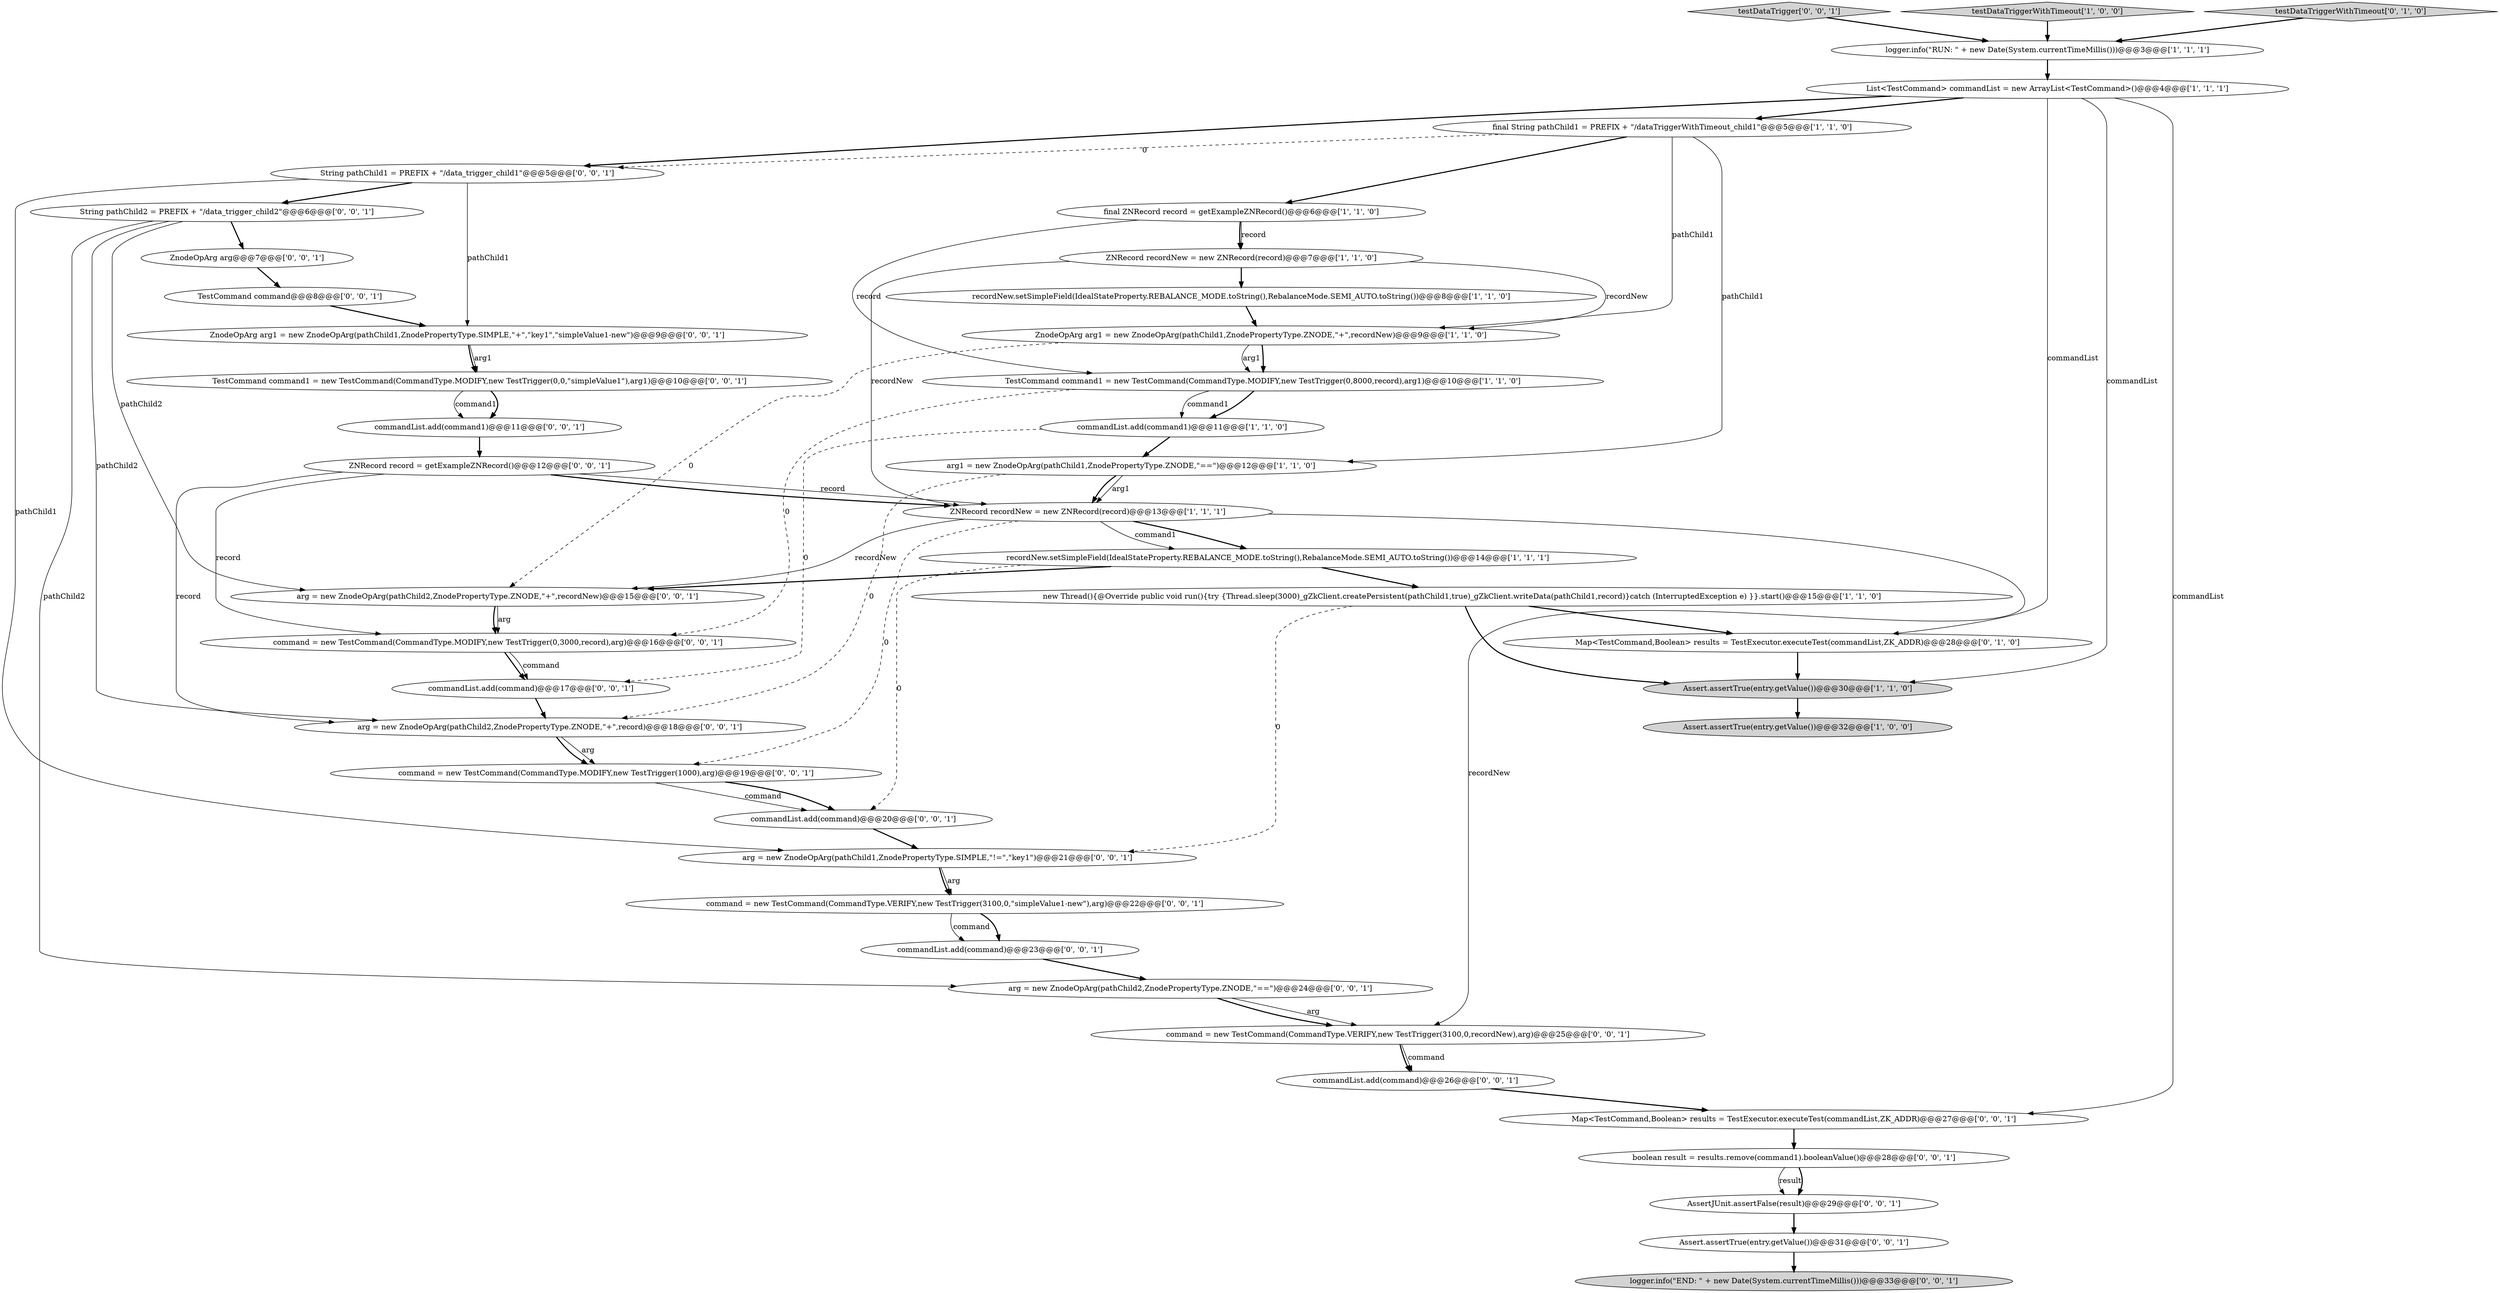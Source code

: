 digraph {
8 [style = filled, label = "logger.info(\"RUN: \" + new Date(System.currentTimeMillis()))@@@3@@@['1', '1', '1']", fillcolor = white, shape = ellipse image = "AAA0AAABBB1BBB"];
37 [style = filled, label = "Assert.assertTrue(entry.getValue())@@@31@@@['0', '0', '1']", fillcolor = white, shape = ellipse image = "AAA0AAABBB3BBB"];
35 [style = filled, label = "command = new TestCommand(CommandType.VERIFY,new TestTrigger(3100,0,\"simpleValue1-new\"),arg)@@@22@@@['0', '0', '1']", fillcolor = white, shape = ellipse image = "AAA0AAABBB3BBB"];
3 [style = filled, label = "ZNRecord recordNew = new ZNRecord(record)@@@13@@@['1', '1', '1']", fillcolor = white, shape = ellipse image = "AAA0AAABBB1BBB"];
11 [style = filled, label = "new Thread(){@Override public void run(){try {Thread.sleep(3000)_gZkClient.createPersistent(pathChild1,true)_gZkClient.writeData(pathChild1,record)}catch (InterruptedException e) }}.start()@@@15@@@['1', '1', '0']", fillcolor = white, shape = ellipse image = "AAA0AAABBB1BBB"];
12 [style = filled, label = "final ZNRecord record = getExampleZNRecord()@@@6@@@['1', '1', '0']", fillcolor = white, shape = ellipse image = "AAA0AAABBB1BBB"];
36 [style = filled, label = "logger.info(\"END: \" + new Date(System.currentTimeMillis()))@@@33@@@['0', '0', '1']", fillcolor = lightgray, shape = ellipse image = "AAA0AAABBB3BBB"];
23 [style = filled, label = "ZnodeOpArg arg@@@7@@@['0', '0', '1']", fillcolor = white, shape = ellipse image = "AAA0AAABBB3BBB"];
32 [style = filled, label = "arg = new ZnodeOpArg(pathChild2,ZnodePropertyType.ZNODE,\"==\")@@@24@@@['0', '0', '1']", fillcolor = white, shape = ellipse image = "AAA0AAABBB3BBB"];
33 [style = filled, label = "testDataTrigger['0', '0', '1']", fillcolor = lightgray, shape = diamond image = "AAA0AAABBB3BBB"];
38 [style = filled, label = "commandList.add(command1)@@@11@@@['0', '0', '1']", fillcolor = white, shape = ellipse image = "AAA0AAABBB3BBB"];
19 [style = filled, label = "arg = new ZnodeOpArg(pathChild2,ZnodePropertyType.ZNODE,\"+\",record)@@@18@@@['0', '0', '1']", fillcolor = white, shape = ellipse image = "AAA0AAABBB3BBB"];
2 [style = filled, label = "testDataTriggerWithTimeout['1', '0', '0']", fillcolor = lightgray, shape = diamond image = "AAA0AAABBB1BBB"];
40 [style = filled, label = "boolean result = results.remove(command1).booleanValue()@@@28@@@['0', '0', '1']", fillcolor = white, shape = ellipse image = "AAA0AAABBB3BBB"];
17 [style = filled, label = "testDataTriggerWithTimeout['0', '1', '0']", fillcolor = lightgray, shape = diamond image = "AAA0AAABBB2BBB"];
29 [style = filled, label = "String pathChild2 = PREFIX + \"/data_trigger_child2\"@@@6@@@['0', '0', '1']", fillcolor = white, shape = ellipse image = "AAA0AAABBB3BBB"];
20 [style = filled, label = "ZNRecord record = getExampleZNRecord()@@@12@@@['0', '0', '1']", fillcolor = white, shape = ellipse image = "AAA0AAABBB3BBB"];
13 [style = filled, label = "final String pathChild1 = PREFIX + \"/dataTriggerWithTimeout_child1\"@@@5@@@['1', '1', '0']", fillcolor = white, shape = ellipse image = "AAA0AAABBB1BBB"];
14 [style = filled, label = "ZNRecord recordNew = new ZNRecord(record)@@@7@@@['1', '1', '0']", fillcolor = white, shape = ellipse image = "AAA0AAABBB1BBB"];
39 [style = filled, label = "arg = new ZnodeOpArg(pathChild1,ZnodePropertyType.SIMPLE,\"!=\",\"key1\")@@@21@@@['0', '0', '1']", fillcolor = white, shape = ellipse image = "AAA0AAABBB3BBB"];
18 [style = filled, label = "commandList.add(command)@@@26@@@['0', '0', '1']", fillcolor = white, shape = ellipse image = "AAA0AAABBB3BBB"];
41 [style = filled, label = "AssertJUnit.assertFalse(result)@@@29@@@['0', '0', '1']", fillcolor = white, shape = ellipse image = "AAA0AAABBB3BBB"];
31 [style = filled, label = "Map<TestCommand,Boolean> results = TestExecutor.executeTest(commandList,ZK_ADDR)@@@27@@@['0', '0', '1']", fillcolor = white, shape = ellipse image = "AAA0AAABBB3BBB"];
27 [style = filled, label = "ZnodeOpArg arg1 = new ZnodeOpArg(pathChild1,ZnodePropertyType.SIMPLE,\"+\",\"key1\",\"simpleValue1-new\")@@@9@@@['0', '0', '1']", fillcolor = white, shape = ellipse image = "AAA0AAABBB3BBB"];
4 [style = filled, label = "Assert.assertTrue(entry.getValue())@@@30@@@['1', '1', '0']", fillcolor = lightgray, shape = ellipse image = "AAA0AAABBB1BBB"];
1 [style = filled, label = "commandList.add(command1)@@@11@@@['1', '1', '0']", fillcolor = white, shape = ellipse image = "AAA0AAABBB1BBB"];
28 [style = filled, label = "commandList.add(command)@@@23@@@['0', '0', '1']", fillcolor = white, shape = ellipse image = "AAA0AAABBB3BBB"];
16 [style = filled, label = "Map<TestCommand,Boolean> results = TestExecutor.executeTest(commandList,ZK_ADDR)@@@28@@@['0', '1', '0']", fillcolor = white, shape = ellipse image = "AAA0AAABBB2BBB"];
24 [style = filled, label = "arg = new ZnodeOpArg(pathChild2,ZnodePropertyType.ZNODE,\"+\",recordNew)@@@15@@@['0', '0', '1']", fillcolor = white, shape = ellipse image = "AAA0AAABBB3BBB"];
26 [style = filled, label = "command = new TestCommand(CommandType.MODIFY,new TestTrigger(1000),arg)@@@19@@@['0', '0', '1']", fillcolor = white, shape = ellipse image = "AAA0AAABBB3BBB"];
42 [style = filled, label = "TestCommand command@@@8@@@['0', '0', '1']", fillcolor = white, shape = ellipse image = "AAA0AAABBB3BBB"];
0 [style = filled, label = "List<TestCommand> commandList = new ArrayList<TestCommand>()@@@4@@@['1', '1', '1']", fillcolor = white, shape = ellipse image = "AAA0AAABBB1BBB"];
6 [style = filled, label = "recordNew.setSimpleField(IdealStateProperty.REBALANCE_MODE.toString(),RebalanceMode.SEMI_AUTO.toString())@@@14@@@['1', '1', '1']", fillcolor = white, shape = ellipse image = "AAA0AAABBB1BBB"];
15 [style = filled, label = "ZnodeOpArg arg1 = new ZnodeOpArg(pathChild1,ZnodePropertyType.ZNODE,\"+\",recordNew)@@@9@@@['1', '1', '0']", fillcolor = white, shape = ellipse image = "AAA0AAABBB1BBB"];
5 [style = filled, label = "TestCommand command1 = new TestCommand(CommandType.MODIFY,new TestTrigger(0,8000,record),arg1)@@@10@@@['1', '1', '0']", fillcolor = white, shape = ellipse image = "AAA0AAABBB1BBB"];
10 [style = filled, label = "arg1 = new ZnodeOpArg(pathChild1,ZnodePropertyType.ZNODE,\"==\")@@@12@@@['1', '1', '0']", fillcolor = white, shape = ellipse image = "AAA0AAABBB1BBB"];
25 [style = filled, label = "TestCommand command1 = new TestCommand(CommandType.MODIFY,new TestTrigger(0,0,\"simpleValue1\"),arg1)@@@10@@@['0', '0', '1']", fillcolor = white, shape = ellipse image = "AAA0AAABBB3BBB"];
34 [style = filled, label = "commandList.add(command)@@@20@@@['0', '0', '1']", fillcolor = white, shape = ellipse image = "AAA0AAABBB3BBB"];
9 [style = filled, label = "recordNew.setSimpleField(IdealStateProperty.REBALANCE_MODE.toString(),RebalanceMode.SEMI_AUTO.toString())@@@8@@@['1', '1', '0']", fillcolor = white, shape = ellipse image = "AAA0AAABBB1BBB"];
30 [style = filled, label = "commandList.add(command)@@@17@@@['0', '0', '1']", fillcolor = white, shape = ellipse image = "AAA0AAABBB3BBB"];
43 [style = filled, label = "String pathChild1 = PREFIX + \"/data_trigger_child1\"@@@5@@@['0', '0', '1']", fillcolor = white, shape = ellipse image = "AAA0AAABBB3BBB"];
22 [style = filled, label = "command = new TestCommand(CommandType.VERIFY,new TestTrigger(3100,0,recordNew),arg)@@@25@@@['0', '0', '1']", fillcolor = white, shape = ellipse image = "AAA0AAABBB3BBB"];
21 [style = filled, label = "command = new TestCommand(CommandType.MODIFY,new TestTrigger(0,3000,record),arg)@@@16@@@['0', '0', '1']", fillcolor = white, shape = ellipse image = "AAA0AAABBB3BBB"];
7 [style = filled, label = "Assert.assertTrue(entry.getValue())@@@32@@@['1', '0', '0']", fillcolor = lightgray, shape = ellipse image = "AAA0AAABBB1BBB"];
24->21 [style = bold, label=""];
13->15 [style = solid, label="pathChild1"];
11->4 [style = bold, label=""];
29->32 [style = solid, label="pathChild2"];
5->1 [style = bold, label=""];
11->16 [style = bold, label=""];
12->5 [style = solid, label="record"];
11->39 [style = dashed, label="0"];
19->26 [style = solid, label="arg"];
10->3 [style = bold, label=""];
3->6 [style = bold, label=""];
13->12 [style = bold, label=""];
20->21 [style = solid, label="record"];
40->41 [style = solid, label="result"];
6->34 [style = dashed, label="0"];
17->8 [style = bold, label=""];
43->27 [style = solid, label="pathChild1"];
5->1 [style = solid, label="command1"];
13->10 [style = solid, label="pathChild1"];
1->10 [style = bold, label=""];
27->25 [style = bold, label=""];
16->4 [style = bold, label=""];
39->35 [style = solid, label="arg"];
12->14 [style = bold, label=""];
39->35 [style = bold, label=""];
6->11 [style = bold, label=""];
28->32 [style = bold, label=""];
43->29 [style = bold, label=""];
35->28 [style = bold, label=""];
0->16 [style = solid, label="commandList"];
19->26 [style = bold, label=""];
15->5 [style = bold, label=""];
18->31 [style = bold, label=""];
14->3 [style = solid, label="recordNew"];
34->39 [style = bold, label=""];
25->38 [style = solid, label="command1"];
29->24 [style = solid, label="pathChild2"];
33->8 [style = bold, label=""];
42->27 [style = bold, label=""];
1->30 [style = dashed, label="0"];
20->3 [style = bold, label=""];
4->7 [style = bold, label=""];
41->37 [style = bold, label=""];
8->0 [style = bold, label=""];
26->34 [style = solid, label="command"];
15->5 [style = solid, label="arg1"];
9->15 [style = bold, label=""];
21->30 [style = bold, label=""];
14->9 [style = bold, label=""];
6->24 [style = bold, label=""];
3->26 [style = dashed, label="0"];
32->22 [style = solid, label="arg"];
43->39 [style = solid, label="pathChild1"];
2->8 [style = bold, label=""];
0->43 [style = bold, label=""];
40->41 [style = bold, label=""];
0->31 [style = solid, label="commandList"];
26->34 [style = bold, label=""];
22->18 [style = bold, label=""];
32->22 [style = bold, label=""];
3->24 [style = solid, label="recordNew"];
27->25 [style = solid, label="arg1"];
23->42 [style = bold, label=""];
21->30 [style = solid, label="command"];
31->40 [style = bold, label=""];
10->3 [style = solid, label="arg1"];
25->38 [style = bold, label=""];
14->15 [style = solid, label="recordNew"];
24->21 [style = solid, label="arg"];
0->13 [style = bold, label=""];
12->14 [style = solid, label="record"];
29->23 [style = bold, label=""];
37->36 [style = bold, label=""];
3->22 [style = solid, label="recordNew"];
13->43 [style = dashed, label="0"];
5->21 [style = dashed, label="0"];
29->19 [style = solid, label="pathChild2"];
35->28 [style = solid, label="command"];
22->18 [style = solid, label="command"];
10->19 [style = dashed, label="0"];
38->20 [style = bold, label=""];
0->4 [style = solid, label="commandList"];
20->19 [style = solid, label="record"];
20->3 [style = solid, label="record"];
15->24 [style = dashed, label="0"];
30->19 [style = bold, label=""];
3->6 [style = solid, label="command1"];
}
